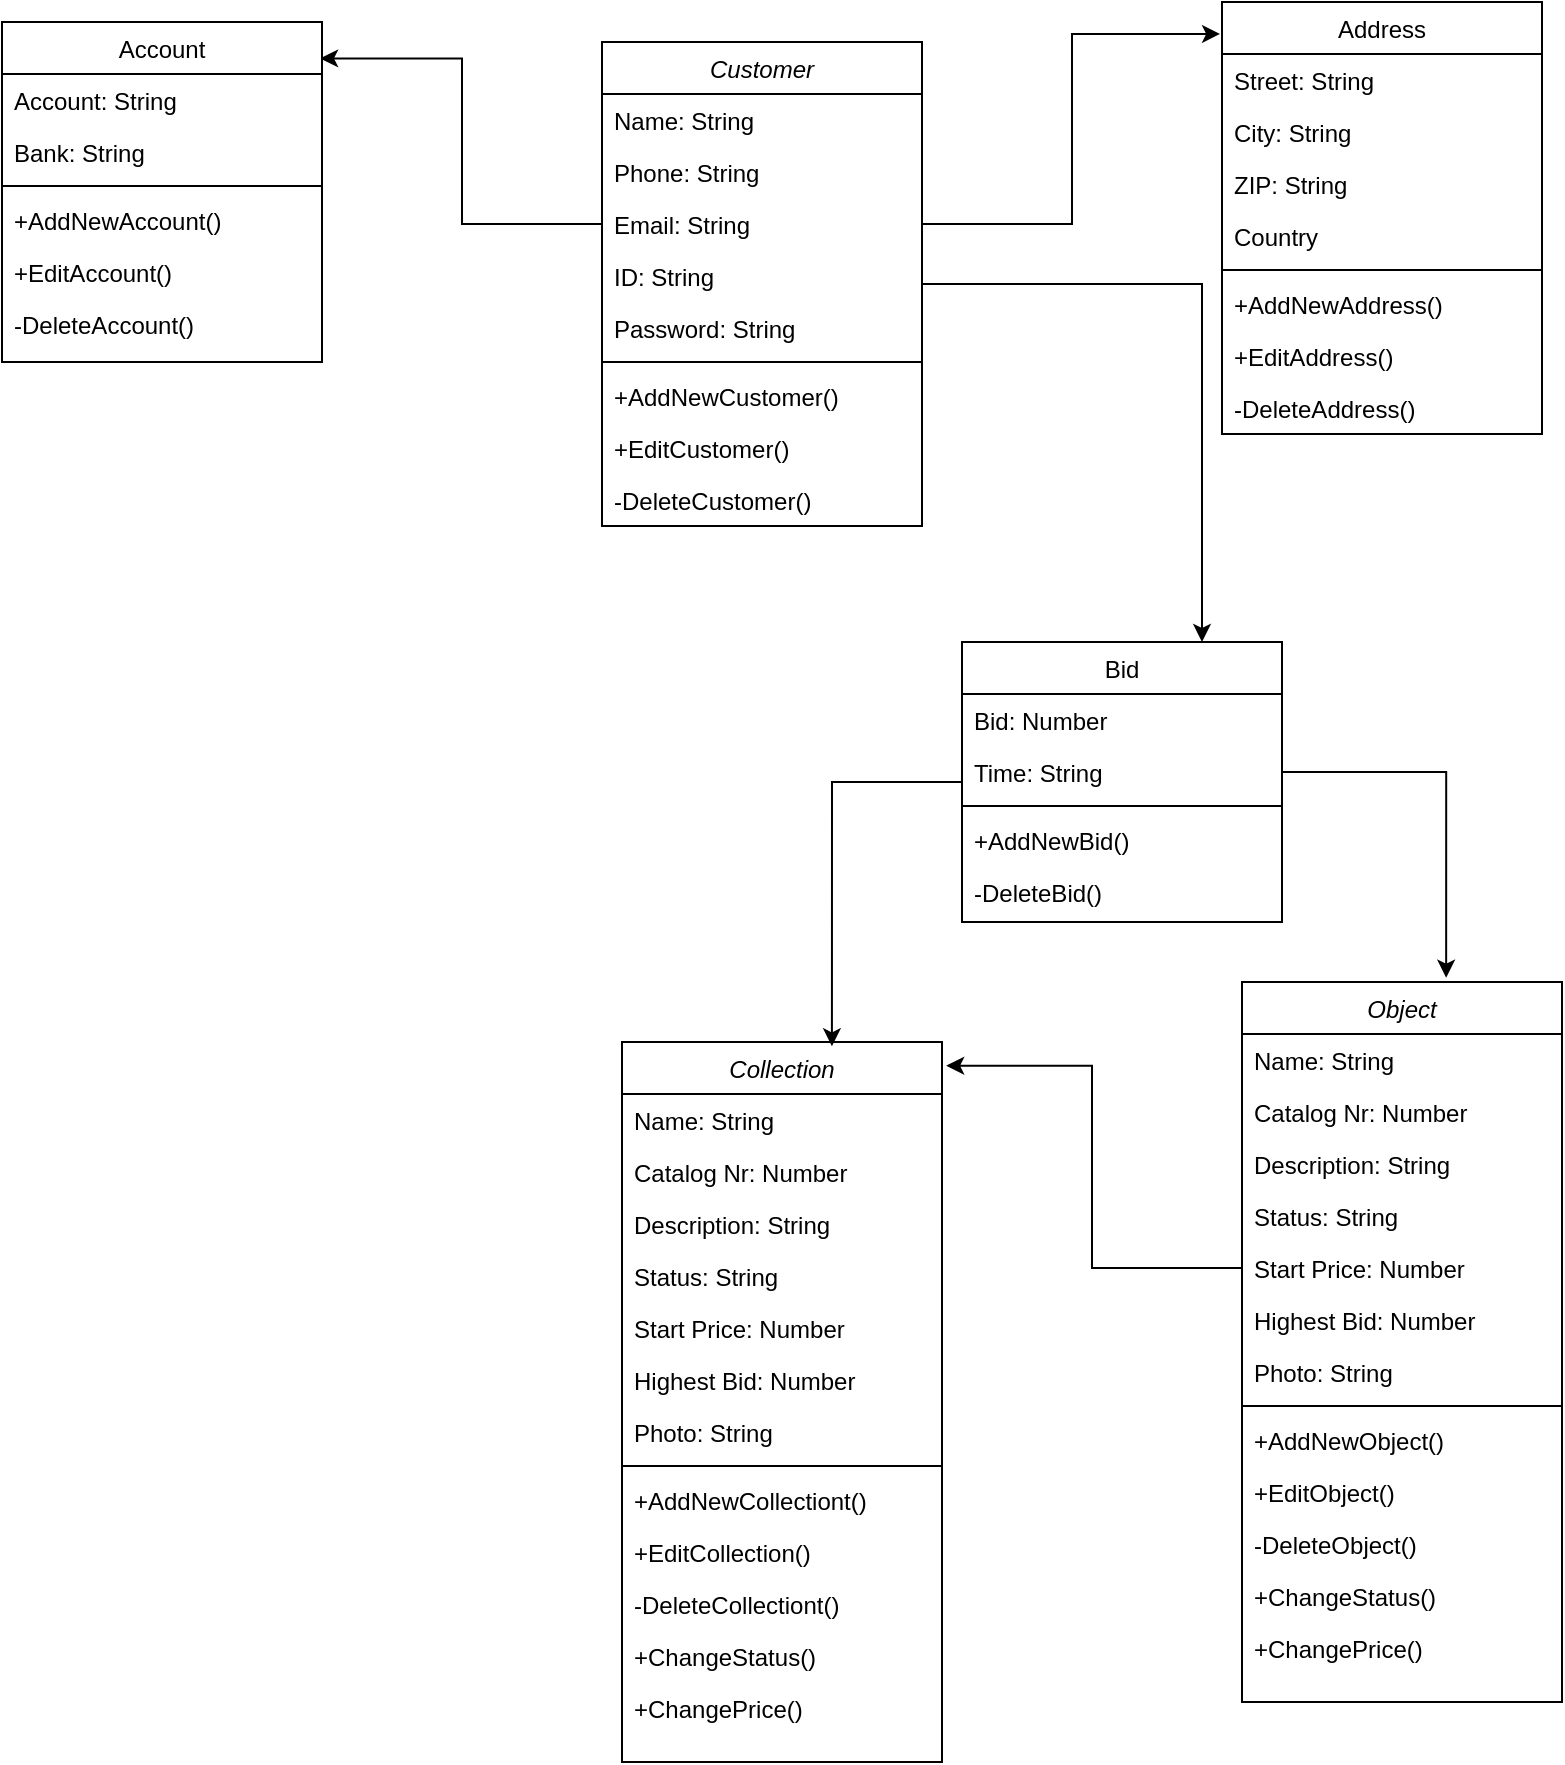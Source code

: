 <mxfile version="13.8.8" type="device"><diagram id="C5RBs43oDa-KdzZeNtuy" name="Page-1"><mxGraphModel dx="1422" dy="763" grid="1" gridSize="10" guides="1" tooltips="1" connect="1" arrows="1" fold="1" page="1" pageScale="1" pageWidth="827" pageHeight="1169" math="0" shadow="0"><root><mxCell id="WIyWlLk6GJQsqaUBKTNV-0"/><mxCell id="WIyWlLk6GJQsqaUBKTNV-1" parent="WIyWlLk6GJQsqaUBKTNV-0"/><mxCell id="PMh_U_xAwKqodBIiDtNu-51" style="edgeStyle=orthogonalEdgeStyle;rounded=0;orthogonalLoop=1;jettySize=auto;html=1;entryX=0.75;entryY=0;entryDx=0;entryDy=0;" edge="1" parent="WIyWlLk6GJQsqaUBKTNV-1" source="zkfFHV4jXpPFQw0GAbJ--0" target="PMh_U_xAwKqodBIiDtNu-72"><mxGeometry relative="1" as="geometry"><mxPoint x="260" y="310" as="targetPoint"/></mxGeometry></mxCell><mxCell id="zkfFHV4jXpPFQw0GAbJ--0" value="Customer" style="swimlane;fontStyle=2;align=center;verticalAlign=top;childLayout=stackLayout;horizontal=1;startSize=26;horizontalStack=0;resizeParent=1;resizeLast=0;collapsible=1;marginBottom=0;rounded=0;shadow=0;strokeWidth=1;" parent="WIyWlLk6GJQsqaUBKTNV-1" vertex="1"><mxGeometry x="320" y="40" width="160" height="242" as="geometry"><mxRectangle x="320" y="40" width="160" height="26" as="alternateBounds"/></mxGeometry></mxCell><mxCell id="zkfFHV4jXpPFQw0GAbJ--1" value="Name: String" style="text;align=left;verticalAlign=top;spacingLeft=4;spacingRight=4;overflow=hidden;rotatable=0;points=[[0,0.5],[1,0.5]];portConstraint=eastwest;" parent="zkfFHV4jXpPFQw0GAbJ--0" vertex="1"><mxGeometry y="26" width="160" height="26" as="geometry"/></mxCell><mxCell id="zkfFHV4jXpPFQw0GAbJ--2" value="Phone: String" style="text;align=left;verticalAlign=top;spacingLeft=4;spacingRight=4;overflow=hidden;rotatable=0;points=[[0,0.5],[1,0.5]];portConstraint=eastwest;rounded=0;shadow=0;html=0;" parent="zkfFHV4jXpPFQw0GAbJ--0" vertex="1"><mxGeometry y="52" width="160" height="26" as="geometry"/></mxCell><mxCell id="zkfFHV4jXpPFQw0GAbJ--3" value="Email: String" style="text;align=left;verticalAlign=top;spacingLeft=4;spacingRight=4;overflow=hidden;rotatable=0;points=[[0,0.5],[1,0.5]];portConstraint=eastwest;rounded=0;shadow=0;html=0;" parent="zkfFHV4jXpPFQw0GAbJ--0" vertex="1"><mxGeometry y="78" width="160" height="26" as="geometry"/></mxCell><mxCell id="PMh_U_xAwKqodBIiDtNu-1" value="ID: String" style="text;align=left;verticalAlign=top;spacingLeft=4;spacingRight=4;overflow=hidden;rotatable=0;points=[[0,0.5],[1,0.5]];portConstraint=eastwest;rounded=0;shadow=0;html=0;" vertex="1" parent="zkfFHV4jXpPFQw0GAbJ--0"><mxGeometry y="104" width="160" height="26" as="geometry"/></mxCell><mxCell id="PMh_U_xAwKqodBIiDtNu-71" value="Password: String" style="text;align=left;verticalAlign=top;spacingLeft=4;spacingRight=4;overflow=hidden;rotatable=0;points=[[0,0.5],[1,0.5]];portConstraint=eastwest;rounded=0;shadow=0;html=0;" vertex="1" parent="zkfFHV4jXpPFQw0GAbJ--0"><mxGeometry y="130" width="160" height="26" as="geometry"/></mxCell><mxCell id="zkfFHV4jXpPFQw0GAbJ--4" value="" style="line;html=1;strokeWidth=1;align=left;verticalAlign=middle;spacingTop=-1;spacingLeft=3;spacingRight=3;rotatable=0;labelPosition=right;points=[];portConstraint=eastwest;" parent="zkfFHV4jXpPFQw0GAbJ--0" vertex="1"><mxGeometry y="156" width="160" height="8" as="geometry"/></mxCell><mxCell id="PMh_U_xAwKqodBIiDtNu-2" value="+AddNewCustomer()" style="text;align=left;verticalAlign=top;spacingLeft=4;spacingRight=4;overflow=hidden;rotatable=0;points=[[0,0.5],[1,0.5]];portConstraint=eastwest;" vertex="1" parent="zkfFHV4jXpPFQw0GAbJ--0"><mxGeometry y="164" width="160" height="26" as="geometry"/></mxCell><mxCell id="PMh_U_xAwKqodBIiDtNu-3" value="+EditCustomer()" style="text;align=left;verticalAlign=top;spacingLeft=4;spacingRight=4;overflow=hidden;rotatable=0;points=[[0,0.5],[1,0.5]];portConstraint=eastwest;" vertex="1" parent="zkfFHV4jXpPFQw0GAbJ--0"><mxGeometry y="190" width="160" height="26" as="geometry"/></mxCell><mxCell id="PMh_U_xAwKqodBIiDtNu-4" value="-DeleteCustomer()" style="text;align=left;verticalAlign=top;spacingLeft=4;spacingRight=4;overflow=hidden;rotatable=0;points=[[0,0.5],[1,0.5]];portConstraint=eastwest;" vertex="1" parent="zkfFHV4jXpPFQw0GAbJ--0"><mxGeometry y="216" width="160" height="26" as="geometry"/></mxCell><mxCell id="zkfFHV4jXpPFQw0GAbJ--17" value="Address" style="swimlane;fontStyle=0;align=center;verticalAlign=top;childLayout=stackLayout;horizontal=1;startSize=26;horizontalStack=0;resizeParent=1;resizeLast=0;collapsible=1;marginBottom=0;rounded=0;shadow=0;strokeWidth=1;" parent="WIyWlLk6GJQsqaUBKTNV-1" vertex="1"><mxGeometry x="630" y="20" width="160" height="216" as="geometry"><mxRectangle x="630" y="20" width="160" height="26" as="alternateBounds"/></mxGeometry></mxCell><mxCell id="zkfFHV4jXpPFQw0GAbJ--18" value="Street: String" style="text;align=left;verticalAlign=top;spacingLeft=4;spacingRight=4;overflow=hidden;rotatable=0;points=[[0,0.5],[1,0.5]];portConstraint=eastwest;" parent="zkfFHV4jXpPFQw0GAbJ--17" vertex="1"><mxGeometry y="26" width="160" height="26" as="geometry"/></mxCell><mxCell id="zkfFHV4jXpPFQw0GAbJ--19" value="City: String" style="text;align=left;verticalAlign=top;spacingLeft=4;spacingRight=4;overflow=hidden;rotatable=0;points=[[0,0.5],[1,0.5]];portConstraint=eastwest;rounded=0;shadow=0;html=0;" parent="zkfFHV4jXpPFQw0GAbJ--17" vertex="1"><mxGeometry y="52" width="160" height="26" as="geometry"/></mxCell><mxCell id="zkfFHV4jXpPFQw0GAbJ--21" value="ZIP: String" style="text;align=left;verticalAlign=top;spacingLeft=4;spacingRight=4;overflow=hidden;rotatable=0;points=[[0,0.5],[1,0.5]];portConstraint=eastwest;rounded=0;shadow=0;html=0;" parent="zkfFHV4jXpPFQw0GAbJ--17" vertex="1"><mxGeometry y="78" width="160" height="26" as="geometry"/></mxCell><mxCell id="zkfFHV4jXpPFQw0GAbJ--22" value="Country" style="text;align=left;verticalAlign=top;spacingLeft=4;spacingRight=4;overflow=hidden;rotatable=0;points=[[0,0.5],[1,0.5]];portConstraint=eastwest;rounded=0;shadow=0;html=0;" parent="zkfFHV4jXpPFQw0GAbJ--17" vertex="1"><mxGeometry y="104" width="160" height="26" as="geometry"/></mxCell><mxCell id="zkfFHV4jXpPFQw0GAbJ--23" value="" style="line;html=1;strokeWidth=1;align=left;verticalAlign=middle;spacingTop=-1;spacingLeft=3;spacingRight=3;rotatable=0;labelPosition=right;points=[];portConstraint=eastwest;" parent="zkfFHV4jXpPFQw0GAbJ--17" vertex="1"><mxGeometry y="130" width="160" height="8" as="geometry"/></mxCell><mxCell id="zkfFHV4jXpPFQw0GAbJ--24" value="+AddNewAddress()" style="text;align=left;verticalAlign=top;spacingLeft=4;spacingRight=4;overflow=hidden;rotatable=0;points=[[0,0.5],[1,0.5]];portConstraint=eastwest;" parent="zkfFHV4jXpPFQw0GAbJ--17" vertex="1"><mxGeometry y="138" width="160" height="26" as="geometry"/></mxCell><mxCell id="PMh_U_xAwKqodBIiDtNu-5" value="+EditAddress()" style="text;align=left;verticalAlign=top;spacingLeft=4;spacingRight=4;overflow=hidden;rotatable=0;points=[[0,0.5],[1,0.5]];portConstraint=eastwest;" vertex="1" parent="zkfFHV4jXpPFQw0GAbJ--17"><mxGeometry y="164" width="160" height="26" as="geometry"/></mxCell><mxCell id="PMh_U_xAwKqodBIiDtNu-68" value="-DeleteAddress()" style="text;align=left;verticalAlign=top;spacingLeft=4;spacingRight=4;overflow=hidden;rotatable=0;points=[[0,0.5],[1,0.5]];portConstraint=eastwest;" vertex="1" parent="zkfFHV4jXpPFQw0GAbJ--17"><mxGeometry y="190" width="160" height="26" as="geometry"/></mxCell><mxCell id="PMh_U_xAwKqodBIiDtNu-6" style="edgeStyle=orthogonalEdgeStyle;rounded=0;orthogonalLoop=1;jettySize=auto;html=1;entryX=0.994;entryY=0.107;entryDx=0;entryDy=0;entryPerimeter=0;" edge="1" parent="WIyWlLk6GJQsqaUBKTNV-1" source="zkfFHV4jXpPFQw0GAbJ--3" target="PMh_U_xAwKqodBIiDtNu-7"><mxGeometry relative="1" as="geometry"><mxPoint x="180" y="131" as="targetPoint"/></mxGeometry></mxCell><mxCell id="PMh_U_xAwKqodBIiDtNu-7" value="Account" style="swimlane;fontStyle=0;align=center;verticalAlign=top;childLayout=stackLayout;horizontal=1;startSize=26;horizontalStack=0;resizeParent=1;resizeLast=0;collapsible=1;marginBottom=0;rounded=0;shadow=0;strokeWidth=1;" vertex="1" parent="WIyWlLk6GJQsqaUBKTNV-1"><mxGeometry x="20" y="30" width="160" height="170" as="geometry"><mxRectangle x="20" y="30" width="160" height="26" as="alternateBounds"/></mxGeometry></mxCell><mxCell id="PMh_U_xAwKqodBIiDtNu-8" value="Account: String" style="text;align=left;verticalAlign=top;spacingLeft=4;spacingRight=4;overflow=hidden;rotatable=0;points=[[0,0.5],[1,0.5]];portConstraint=eastwest;" vertex="1" parent="PMh_U_xAwKqodBIiDtNu-7"><mxGeometry y="26" width="160" height="26" as="geometry"/></mxCell><mxCell id="PMh_U_xAwKqodBIiDtNu-9" value="Bank: String" style="text;align=left;verticalAlign=top;spacingLeft=4;spacingRight=4;overflow=hidden;rotatable=0;points=[[0,0.5],[1,0.5]];portConstraint=eastwest;rounded=0;shadow=0;html=0;" vertex="1" parent="PMh_U_xAwKqodBIiDtNu-7"><mxGeometry y="52" width="160" height="26" as="geometry"/></mxCell><mxCell id="PMh_U_xAwKqodBIiDtNu-12" value="" style="line;html=1;strokeWidth=1;align=left;verticalAlign=middle;spacingTop=-1;spacingLeft=3;spacingRight=3;rotatable=0;labelPosition=right;points=[];portConstraint=eastwest;" vertex="1" parent="PMh_U_xAwKqodBIiDtNu-7"><mxGeometry y="78" width="160" height="8" as="geometry"/></mxCell><mxCell id="PMh_U_xAwKqodBIiDtNu-13" value="+AddNewAccount()" style="text;align=left;verticalAlign=top;spacingLeft=4;spacingRight=4;overflow=hidden;rotatable=0;points=[[0,0.5],[1,0.5]];portConstraint=eastwest;" vertex="1" parent="PMh_U_xAwKqodBIiDtNu-7"><mxGeometry y="86" width="160" height="26" as="geometry"/></mxCell><mxCell id="PMh_U_xAwKqodBIiDtNu-14" value="+EditAccount()" style="text;align=left;verticalAlign=top;spacingLeft=4;spacingRight=4;overflow=hidden;rotatable=0;points=[[0,0.5],[1,0.5]];portConstraint=eastwest;" vertex="1" parent="PMh_U_xAwKqodBIiDtNu-7"><mxGeometry y="112" width="160" height="26" as="geometry"/></mxCell><mxCell id="PMh_U_xAwKqodBIiDtNu-28" value="-DeleteAccount()" style="text;align=left;verticalAlign=top;spacingLeft=4;spacingRight=4;overflow=hidden;rotatable=0;points=[[0,0.5],[1,0.5]];portConstraint=eastwest;" vertex="1" parent="PMh_U_xAwKqodBIiDtNu-7"><mxGeometry y="138" width="160" height="26" as="geometry"/></mxCell><mxCell id="PMh_U_xAwKqodBIiDtNu-15" style="edgeStyle=orthogonalEdgeStyle;rounded=0;orthogonalLoop=1;jettySize=auto;html=1;entryX=-0.006;entryY=0.074;entryDx=0;entryDy=0;entryPerimeter=0;" edge="1" parent="WIyWlLk6GJQsqaUBKTNV-1" source="zkfFHV4jXpPFQw0GAbJ--3" target="zkfFHV4jXpPFQw0GAbJ--17"><mxGeometry relative="1" as="geometry"/></mxCell><mxCell id="PMh_U_xAwKqodBIiDtNu-17" value="Object" style="swimlane;fontStyle=2;align=center;verticalAlign=top;childLayout=stackLayout;horizontal=1;startSize=26;horizontalStack=0;resizeParent=1;resizeLast=0;collapsible=1;marginBottom=0;rounded=0;shadow=0;strokeWidth=1;" vertex="1" parent="WIyWlLk6GJQsqaUBKTNV-1"><mxGeometry x="640" y="510" width="160" height="360" as="geometry"><mxRectangle x="320" y="40" width="160" height="26" as="alternateBounds"/></mxGeometry></mxCell><mxCell id="PMh_U_xAwKqodBIiDtNu-18" value="Name: String" style="text;align=left;verticalAlign=top;spacingLeft=4;spacingRight=4;overflow=hidden;rotatable=0;points=[[0,0.5],[1,0.5]];portConstraint=eastwest;" vertex="1" parent="PMh_U_xAwKqodBIiDtNu-17"><mxGeometry y="26" width="160" height="26" as="geometry"/></mxCell><mxCell id="PMh_U_xAwKqodBIiDtNu-19" value="Catalog Nr: Number" style="text;align=left;verticalAlign=top;spacingLeft=4;spacingRight=4;overflow=hidden;rotatable=0;points=[[0,0.5],[1,0.5]];portConstraint=eastwest;rounded=0;shadow=0;html=0;" vertex="1" parent="PMh_U_xAwKqodBIiDtNu-17"><mxGeometry y="52" width="160" height="26" as="geometry"/></mxCell><mxCell id="PMh_U_xAwKqodBIiDtNu-20" value="Description: String" style="text;align=left;verticalAlign=top;spacingLeft=4;spacingRight=4;overflow=hidden;rotatable=0;points=[[0,0.5],[1,0.5]];portConstraint=eastwest;rounded=0;shadow=0;html=0;" vertex="1" parent="PMh_U_xAwKqodBIiDtNu-17"><mxGeometry y="78" width="160" height="26" as="geometry"/></mxCell><mxCell id="PMh_U_xAwKqodBIiDtNu-21" value="Status: String" style="text;align=left;verticalAlign=top;spacingLeft=4;spacingRight=4;overflow=hidden;rotatable=0;points=[[0,0.5],[1,0.5]];portConstraint=eastwest;rounded=0;shadow=0;html=0;" vertex="1" parent="PMh_U_xAwKqodBIiDtNu-17"><mxGeometry y="104" width="160" height="26" as="geometry"/></mxCell><mxCell id="PMh_U_xAwKqodBIiDtNu-26" value="Start Price: Number" style="text;align=left;verticalAlign=top;spacingLeft=4;spacingRight=4;overflow=hidden;rotatable=0;points=[[0,0.5],[1,0.5]];portConstraint=eastwest;rounded=0;shadow=0;html=0;" vertex="1" parent="PMh_U_xAwKqodBIiDtNu-17"><mxGeometry y="130" width="160" height="26" as="geometry"/></mxCell><mxCell id="PMh_U_xAwKqodBIiDtNu-53" value="Highest Bid: Number" style="text;align=left;verticalAlign=top;spacingLeft=4;spacingRight=4;overflow=hidden;rotatable=0;points=[[0,0.5],[1,0.5]];portConstraint=eastwest;rounded=0;shadow=0;html=0;" vertex="1" parent="PMh_U_xAwKqodBIiDtNu-17"><mxGeometry y="156" width="160" height="26" as="geometry"/></mxCell><mxCell id="PMh_U_xAwKqodBIiDtNu-69" value="Photo: String" style="text;align=left;verticalAlign=top;spacingLeft=4;spacingRight=4;overflow=hidden;rotatable=0;points=[[0,0.5],[1,0.5]];portConstraint=eastwest;rounded=0;shadow=0;html=0;" vertex="1" parent="PMh_U_xAwKqodBIiDtNu-17"><mxGeometry y="182" width="160" height="26" as="geometry"/></mxCell><mxCell id="PMh_U_xAwKqodBIiDtNu-22" value="" style="line;html=1;strokeWidth=1;align=left;verticalAlign=middle;spacingTop=-1;spacingLeft=3;spacingRight=3;rotatable=0;labelPosition=right;points=[];portConstraint=eastwest;" vertex="1" parent="PMh_U_xAwKqodBIiDtNu-17"><mxGeometry y="208" width="160" height="8" as="geometry"/></mxCell><mxCell id="PMh_U_xAwKqodBIiDtNu-23" value="+AddNewObject()" style="text;align=left;verticalAlign=top;spacingLeft=4;spacingRight=4;overflow=hidden;rotatable=0;points=[[0,0.5],[1,0.5]];portConstraint=eastwest;" vertex="1" parent="PMh_U_xAwKqodBIiDtNu-17"><mxGeometry y="216" width="160" height="26" as="geometry"/></mxCell><mxCell id="PMh_U_xAwKqodBIiDtNu-24" value="+EditObject()" style="text;align=left;verticalAlign=top;spacingLeft=4;spacingRight=4;overflow=hidden;rotatable=0;points=[[0,0.5],[1,0.5]];portConstraint=eastwest;" vertex="1" parent="PMh_U_xAwKqodBIiDtNu-17"><mxGeometry y="242" width="160" height="26" as="geometry"/></mxCell><mxCell id="PMh_U_xAwKqodBIiDtNu-25" value="-DeleteObject()" style="text;align=left;verticalAlign=top;spacingLeft=4;spacingRight=4;overflow=hidden;rotatable=0;points=[[0,0.5],[1,0.5]];portConstraint=eastwest;" vertex="1" parent="PMh_U_xAwKqodBIiDtNu-17"><mxGeometry y="268" width="160" height="26" as="geometry"/></mxCell><mxCell id="PMh_U_xAwKqodBIiDtNu-27" value="+ChangeStatus()" style="text;align=left;verticalAlign=top;spacingLeft=4;spacingRight=4;overflow=hidden;rotatable=0;points=[[0,0.5],[1,0.5]];portConstraint=eastwest;" vertex="1" parent="PMh_U_xAwKqodBIiDtNu-17"><mxGeometry y="294" width="160" height="26" as="geometry"/></mxCell><mxCell id="PMh_U_xAwKqodBIiDtNu-52" value="+ChangePrice()" style="text;align=left;verticalAlign=top;spacingLeft=4;spacingRight=4;overflow=hidden;rotatable=0;points=[[0,0.5],[1,0.5]];portConstraint=eastwest;" vertex="1" parent="PMh_U_xAwKqodBIiDtNu-17"><mxGeometry y="320" width="160" height="26" as="geometry"/></mxCell><mxCell id="PMh_U_xAwKqodBIiDtNu-40" style="edgeStyle=orthogonalEdgeStyle;rounded=0;orthogonalLoop=1;jettySize=auto;html=1;entryX=1.013;entryY=0.033;entryDx=0;entryDy=0;entryPerimeter=0;" edge="1" parent="WIyWlLk6GJQsqaUBKTNV-1" source="PMh_U_xAwKqodBIiDtNu-26" target="PMh_U_xAwKqodBIiDtNu-54"><mxGeometry relative="1" as="geometry"><mxPoint x="230.96" y="359.916" as="targetPoint"/></mxGeometry></mxCell><mxCell id="PMh_U_xAwKqodBIiDtNu-54" value="Collection" style="swimlane;fontStyle=2;align=center;verticalAlign=top;childLayout=stackLayout;horizontal=1;startSize=26;horizontalStack=0;resizeParent=1;resizeLast=0;collapsible=1;marginBottom=0;rounded=0;shadow=0;strokeWidth=1;" vertex="1" parent="WIyWlLk6GJQsqaUBKTNV-1"><mxGeometry x="330" y="540" width="160" height="360" as="geometry"><mxRectangle x="320" y="40" width="160" height="26" as="alternateBounds"/></mxGeometry></mxCell><mxCell id="PMh_U_xAwKqodBIiDtNu-55" value="Name: String" style="text;align=left;verticalAlign=top;spacingLeft=4;spacingRight=4;overflow=hidden;rotatable=0;points=[[0,0.5],[1,0.5]];portConstraint=eastwest;" vertex="1" parent="PMh_U_xAwKqodBIiDtNu-54"><mxGeometry y="26" width="160" height="26" as="geometry"/></mxCell><mxCell id="PMh_U_xAwKqodBIiDtNu-56" value="Catalog Nr: Number" style="text;align=left;verticalAlign=top;spacingLeft=4;spacingRight=4;overflow=hidden;rotatable=0;points=[[0,0.5],[1,0.5]];portConstraint=eastwest;rounded=0;shadow=0;html=0;" vertex="1" parent="PMh_U_xAwKqodBIiDtNu-54"><mxGeometry y="52" width="160" height="26" as="geometry"/></mxCell><mxCell id="PMh_U_xAwKqodBIiDtNu-57" value="Description: String" style="text;align=left;verticalAlign=top;spacingLeft=4;spacingRight=4;overflow=hidden;rotatable=0;points=[[0,0.5],[1,0.5]];portConstraint=eastwest;rounded=0;shadow=0;html=0;" vertex="1" parent="PMh_U_xAwKqodBIiDtNu-54"><mxGeometry y="78" width="160" height="26" as="geometry"/></mxCell><mxCell id="PMh_U_xAwKqodBIiDtNu-58" value="Status: String" style="text;align=left;verticalAlign=top;spacingLeft=4;spacingRight=4;overflow=hidden;rotatable=0;points=[[0,0.5],[1,0.5]];portConstraint=eastwest;rounded=0;shadow=0;html=0;" vertex="1" parent="PMh_U_xAwKqodBIiDtNu-54"><mxGeometry y="104" width="160" height="26" as="geometry"/></mxCell><mxCell id="PMh_U_xAwKqodBIiDtNu-59" value="Start Price: Number" style="text;align=left;verticalAlign=top;spacingLeft=4;spacingRight=4;overflow=hidden;rotatable=0;points=[[0,0.5],[1,0.5]];portConstraint=eastwest;rounded=0;shadow=0;html=0;" vertex="1" parent="PMh_U_xAwKqodBIiDtNu-54"><mxGeometry y="130" width="160" height="26" as="geometry"/></mxCell><mxCell id="PMh_U_xAwKqodBIiDtNu-60" value="Highest Bid: Number" style="text;align=left;verticalAlign=top;spacingLeft=4;spacingRight=4;overflow=hidden;rotatable=0;points=[[0,0.5],[1,0.5]];portConstraint=eastwest;rounded=0;shadow=0;html=0;" vertex="1" parent="PMh_U_xAwKqodBIiDtNu-54"><mxGeometry y="156" width="160" height="26" as="geometry"/></mxCell><mxCell id="PMh_U_xAwKqodBIiDtNu-70" value="Photo: String" style="text;align=left;verticalAlign=top;spacingLeft=4;spacingRight=4;overflow=hidden;rotatable=0;points=[[0,0.5],[1,0.5]];portConstraint=eastwest;rounded=0;shadow=0;html=0;" vertex="1" parent="PMh_U_xAwKqodBIiDtNu-54"><mxGeometry y="182" width="160" height="26" as="geometry"/></mxCell><mxCell id="PMh_U_xAwKqodBIiDtNu-61" value="" style="line;html=1;strokeWidth=1;align=left;verticalAlign=middle;spacingTop=-1;spacingLeft=3;spacingRight=3;rotatable=0;labelPosition=right;points=[];portConstraint=eastwest;" vertex="1" parent="PMh_U_xAwKqodBIiDtNu-54"><mxGeometry y="208" width="160" height="8" as="geometry"/></mxCell><mxCell id="PMh_U_xAwKqodBIiDtNu-62" value="+AddNewCollectiont()" style="text;align=left;verticalAlign=top;spacingLeft=4;spacingRight=4;overflow=hidden;rotatable=0;points=[[0,0.5],[1,0.5]];portConstraint=eastwest;" vertex="1" parent="PMh_U_xAwKqodBIiDtNu-54"><mxGeometry y="216" width="160" height="26" as="geometry"/></mxCell><mxCell id="PMh_U_xAwKqodBIiDtNu-63" value="+EditCollection()" style="text;align=left;verticalAlign=top;spacingLeft=4;spacingRight=4;overflow=hidden;rotatable=0;points=[[0,0.5],[1,0.5]];portConstraint=eastwest;" vertex="1" parent="PMh_U_xAwKqodBIiDtNu-54"><mxGeometry y="242" width="160" height="26" as="geometry"/></mxCell><mxCell id="PMh_U_xAwKqodBIiDtNu-64" value="-DeleteCollectiont()" style="text;align=left;verticalAlign=top;spacingLeft=4;spacingRight=4;overflow=hidden;rotatable=0;points=[[0,0.5],[1,0.5]];portConstraint=eastwest;" vertex="1" parent="PMh_U_xAwKqodBIiDtNu-54"><mxGeometry y="268" width="160" height="26" as="geometry"/></mxCell><mxCell id="PMh_U_xAwKqodBIiDtNu-65" value="+ChangeStatus()" style="text;align=left;verticalAlign=top;spacingLeft=4;spacingRight=4;overflow=hidden;rotatable=0;points=[[0,0.5],[1,0.5]];portConstraint=eastwest;" vertex="1" parent="PMh_U_xAwKqodBIiDtNu-54"><mxGeometry y="294" width="160" height="26" as="geometry"/></mxCell><mxCell id="PMh_U_xAwKqodBIiDtNu-66" value="+ChangePrice()" style="text;align=left;verticalAlign=top;spacingLeft=4;spacingRight=4;overflow=hidden;rotatable=0;points=[[0,0.5],[1,0.5]];portConstraint=eastwest;" vertex="1" parent="PMh_U_xAwKqodBIiDtNu-54"><mxGeometry y="320" width="160" height="26" as="geometry"/></mxCell><mxCell id="PMh_U_xAwKqodBIiDtNu-79" style="edgeStyle=orthogonalEdgeStyle;rounded=0;orthogonalLoop=1;jettySize=auto;html=1;entryX=0.656;entryY=0.006;entryDx=0;entryDy=0;entryPerimeter=0;" edge="1" parent="WIyWlLk6GJQsqaUBKTNV-1" source="PMh_U_xAwKqodBIiDtNu-72" target="PMh_U_xAwKqodBIiDtNu-54"><mxGeometry relative="1" as="geometry"/></mxCell><mxCell id="PMh_U_xAwKqodBIiDtNu-72" value="Bid" style="swimlane;fontStyle=0;align=center;verticalAlign=top;childLayout=stackLayout;horizontal=1;startSize=26;horizontalStack=0;resizeParent=1;resizeLast=0;collapsible=1;marginBottom=0;rounded=0;shadow=0;strokeWidth=1;" vertex="1" parent="WIyWlLk6GJQsqaUBKTNV-1"><mxGeometry x="500" y="340" width="160" height="140" as="geometry"><mxRectangle x="20" y="30" width="160" height="26" as="alternateBounds"/></mxGeometry></mxCell><mxCell id="PMh_U_xAwKqodBIiDtNu-73" value="Bid: Number" style="text;align=left;verticalAlign=top;spacingLeft=4;spacingRight=4;overflow=hidden;rotatable=0;points=[[0,0.5],[1,0.5]];portConstraint=eastwest;" vertex="1" parent="PMh_U_xAwKqodBIiDtNu-72"><mxGeometry y="26" width="160" height="26" as="geometry"/></mxCell><mxCell id="PMh_U_xAwKqodBIiDtNu-74" value="Time: String" style="text;align=left;verticalAlign=top;spacingLeft=4;spacingRight=4;overflow=hidden;rotatable=0;points=[[0,0.5],[1,0.5]];portConstraint=eastwest;rounded=0;shadow=0;html=0;" vertex="1" parent="PMh_U_xAwKqodBIiDtNu-72"><mxGeometry y="52" width="160" height="26" as="geometry"/></mxCell><mxCell id="PMh_U_xAwKqodBIiDtNu-75" value="" style="line;html=1;strokeWidth=1;align=left;verticalAlign=middle;spacingTop=-1;spacingLeft=3;spacingRight=3;rotatable=0;labelPosition=right;points=[];portConstraint=eastwest;" vertex="1" parent="PMh_U_xAwKqodBIiDtNu-72"><mxGeometry y="78" width="160" height="8" as="geometry"/></mxCell><mxCell id="PMh_U_xAwKqodBIiDtNu-76" value="+AddNewBid()" style="text;align=left;verticalAlign=top;spacingLeft=4;spacingRight=4;overflow=hidden;rotatable=0;points=[[0,0.5],[1,0.5]];portConstraint=eastwest;" vertex="1" parent="PMh_U_xAwKqodBIiDtNu-72"><mxGeometry y="86" width="160" height="26" as="geometry"/></mxCell><mxCell id="PMh_U_xAwKqodBIiDtNu-78" value="-DeleteBid()" style="text;align=left;verticalAlign=top;spacingLeft=4;spacingRight=4;overflow=hidden;rotatable=0;points=[[0,0.5],[1,0.5]];portConstraint=eastwest;" vertex="1" parent="PMh_U_xAwKqodBIiDtNu-72"><mxGeometry y="112" width="160" height="26" as="geometry"/></mxCell><mxCell id="PMh_U_xAwKqodBIiDtNu-80" style="edgeStyle=orthogonalEdgeStyle;rounded=0;orthogonalLoop=1;jettySize=auto;html=1;entryX=0.638;entryY=-0.006;entryDx=0;entryDy=0;entryPerimeter=0;" edge="1" parent="WIyWlLk6GJQsqaUBKTNV-1" source="PMh_U_xAwKqodBIiDtNu-74" target="PMh_U_xAwKqodBIiDtNu-17"><mxGeometry relative="1" as="geometry"/></mxCell></root></mxGraphModel></diagram></mxfile>